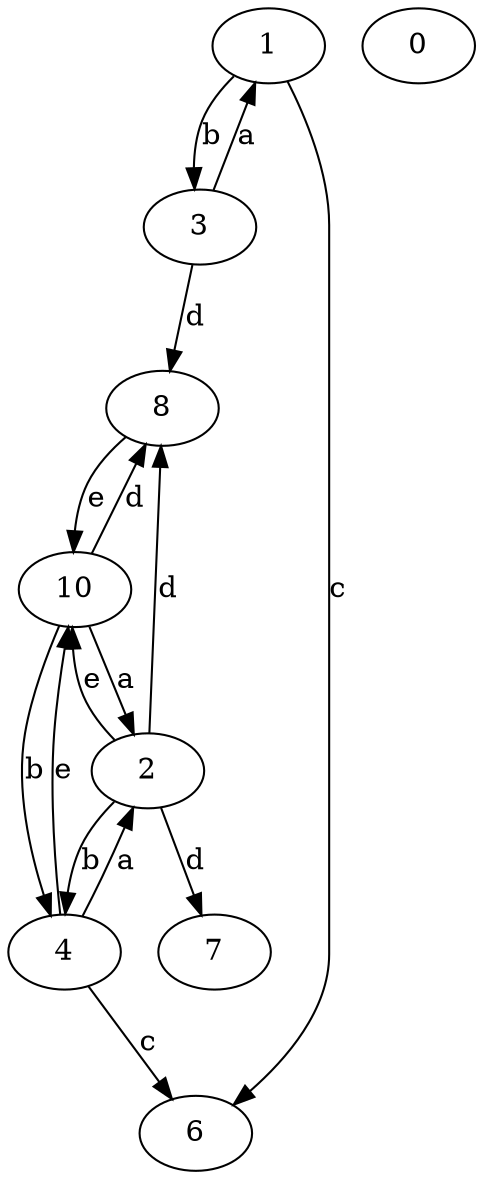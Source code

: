 strict digraph  {
1;
2;
3;
4;
6;
7;
0;
8;
10;
1 -> 3  [label=b];
1 -> 6  [label=c];
2 -> 4  [label=b];
2 -> 7  [label=d];
2 -> 8  [label=d];
2 -> 10  [label=e];
3 -> 1  [label=a];
3 -> 8  [label=d];
4 -> 2  [label=a];
4 -> 6  [label=c];
4 -> 10  [label=e];
8 -> 10  [label=e];
10 -> 2  [label=a];
10 -> 4  [label=b];
10 -> 8  [label=d];
}
